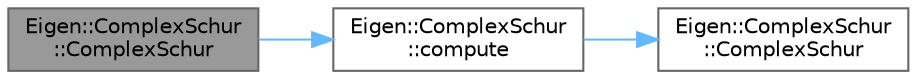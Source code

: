 digraph "Eigen::ComplexSchur::ComplexSchur"
{
 // LATEX_PDF_SIZE
  bgcolor="transparent";
  edge [fontname=Helvetica,fontsize=10,labelfontname=Helvetica,labelfontsize=10];
  node [fontname=Helvetica,fontsize=10,shape=box,height=0.2,width=0.4];
  rankdir="LR";
  Node1 [id="Node000001",label="Eigen::ComplexSchur\l::ComplexSchur",height=0.2,width=0.4,color="gray40", fillcolor="grey60", style="filled", fontcolor="black",tooltip="Constructor; computes Schur decomposition of given matrix."];
  Node1 -> Node2 [id="edge1_Node000001_Node000002",color="steelblue1",style="solid",tooltip=" "];
  Node2 [id="Node000002",label="Eigen::ComplexSchur\l::compute",height=0.2,width=0.4,color="grey40", fillcolor="white", style="filled",URL="$class_eigen_1_1_complex_schur.html#aedd7040c7b8b79aac600a70f50972602",tooltip="Computes Schur decomposition of given matrix."];
  Node2 -> Node3 [id="edge2_Node000002_Node000003",color="steelblue1",style="solid",tooltip=" "];
  Node3 [id="Node000003",label="Eigen::ComplexSchur\l::ComplexSchur",height=0.2,width=0.4,color="grey40", fillcolor="white", style="filled",URL="$class_eigen_1_1_complex_schur.html#ad707d9978dc36b3b15e460c2a83f4093",tooltip="Default constructor."];
}
